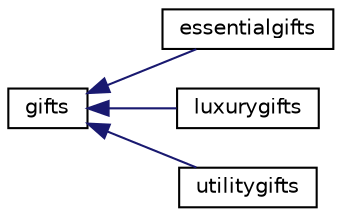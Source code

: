 digraph "Graphical Class Hierarchy"
{
  edge [fontname="Helvetica",fontsize="10",labelfontname="Helvetica",labelfontsize="10"];
  node [fontname="Helvetica",fontsize="10",shape=record];
  rankdir="LR";
  Node1 [label="gifts",height=0.2,width=0.4,color="black", fillcolor="white", style="filled",URL="$classgifts.html"];
  Node1 -> Node2 [dir="back",color="midnightblue",fontsize="10",style="solid",fontname="Helvetica"];
  Node2 [label="essentialgifts",height=0.2,width=0.4,color="black", fillcolor="white", style="filled",URL="$classessentialgifts.html"];
  Node1 -> Node3 [dir="back",color="midnightblue",fontsize="10",style="solid",fontname="Helvetica"];
  Node3 [label="luxurygifts",height=0.2,width=0.4,color="black", fillcolor="white", style="filled",URL="$classluxurygifts.html"];
  Node1 -> Node4 [dir="back",color="midnightblue",fontsize="10",style="solid",fontname="Helvetica"];
  Node4 [label="utilitygifts",height=0.2,width=0.4,color="black", fillcolor="white", style="filled",URL="$classutilitygifts.html"];
}
